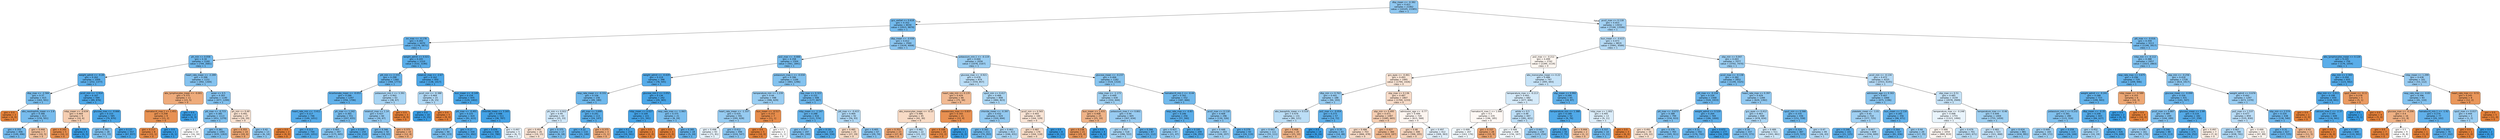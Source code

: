 digraph Tree {
node [shape=box, style="filled, rounded", color="black", fontname="helvetica"] ;
edge [fontname="helvetica"] ;
0 [label="dbp_mean <= -0.382\ngini = 0.421\nsamples = 21062\nvalue = [10105, 23385]\nclass = 1", fillcolor="#8fc7f0"] ;
1 [label="gcs_verbal <= 0.618\ngini = 0.352\nsamples = 8030\nvalue = [2915, 9879]\nclass = 1", fillcolor="#73baed"] ;
0 -> 1 [labeldistance=2.5, labelangle=45, headlabel="True"] ;
2 [label="inr_max <= -0.178\ngini = 0.293\nsamples = 4470\nvalue = [1276, 5871]\nclass = 1", fillcolor="#64b2eb"] ;
1 -> 2 ;
3 [label="ph_min <= 0.058\ngini = 0.34\nsamples = 2160\nvalue = [744, 2681]\nclass = 1", fillcolor="#70b8ec"] ;
2 -> 3 ;
4 [label="weight_admit <= -0.28\ngini = 0.262\nsamples = 1009\nvalue = [252, 1377]\nclass = 1", fillcolor="#5dafea"] ;
3 -> 4 ;
5 [label="dbp_max <= -2.584\ngini = 0.37\nsamples = 415\nvalue = [163, 501]\nclass = 1", fillcolor="#79bded"] ;
4 -> 5 ;
6 [label="gini = 0.0\nsamples = 2\nvalue = [4, 0]\nclass = 0", fillcolor="#e58139"] ;
5 -> 6 ;
7 [label="abs_neutrophils_mean <= 2.8\ngini = 0.366\nsamples = 413\nvalue = [159, 501]\nclass = 1", fillcolor="#78bced"] ;
5 -> 7 ;
8 [label="gini = 0.355\nsamples = 406\nvalue = [149, 496]\nclass = 1", fillcolor="#74baed"] ;
7 -> 8 ;
9 [label="gini = 0.444\nsamples = 7\nvalue = [10, 5]\nclass = 0", fillcolor="#f2c09c"] ;
7 -> 9 ;
10 [label="pco2_min <= -1.914\ngini = 0.167\nsamples = 594\nvalue = [89, 876]\nclass = 1", fillcolor="#4da7e8"] ;
4 -> 10 ;
11 [label="mbp_mean <= -0.634\ngini = 0.469\nsamples = 9\nvalue = [10, 6]\nclass = 0", fillcolor="#f5cdb0"] ;
10 -> 11 ;
12 [label="gini = 0.165\nsamples = 5\nvalue = [10, 1]\nclass = 0", fillcolor="#e88e4d"] ;
11 -> 12 ;
13 [label="gini = 0.0\nsamples = 4\nvalue = [0, 5]\nclass = 1", fillcolor="#399de5"] ;
11 -> 13 ;
14 [label="glucose_max <= -0.666\ngini = 0.153\nsamples = 585\nvalue = [79, 870]\nclass = 1", fillcolor="#4ba6e7"] ;
10 -> 14 ;
15 [label="gini = 0.391\nsamples = 28\nvalue = [12, 33]\nclass = 1", fillcolor="#81c1ee"] ;
14 -> 15 ;
16 [label="gini = 0.137\nsamples = 557\nvalue = [67, 837]\nclass = 1", fillcolor="#49a5e7"] ;
14 -> 16 ;
17 [label="heart_rate_mean <= -2.289\ngini = 0.398\nsamples = 1151\nvalue = [492, 1304]\nclass = 1", fillcolor="#84c2ef"] ;
3 -> 17 ;
18 [label="abs_lymphocytes_mean <= -0.001\ngini = 0.375\nsamples = 11\nvalue = [15, 5]\nclass = 0", fillcolor="#eeab7b"] ;
17 -> 18 ;
19 [label="hematocrit_max.1 <= 1.451\ngini = 0.208\nsamples = 9\nvalue = [15, 2]\nclass = 0", fillcolor="#e89253"] ;
18 -> 19 ;
20 [label="gini = 0.117\nsamples = 8\nvalue = [15, 1]\nclass = 0", fillcolor="#e78946"] ;
19 -> 20 ;
21 [label="gini = 0.0\nsamples = 1\nvalue = [0, 1]\nclass = 1", fillcolor="#399de5"] ;
19 -> 21 ;
22 [label="gini = 0.0\nsamples = 2\nvalue = [0, 3]\nclass = 1", fillcolor="#399de5"] ;
18 -> 22 ;
23 [label="asian <= 0.5\ngini = 0.393\nsamples = 1140\nvalue = [477, 1299]\nclass = 1", fillcolor="#82c1ef"] ;
17 -> 23 ;
24 [label="ptt_max <= -0.715\ngini = 0.385\nsamples = 1113\nvalue = [451, 1279]\nclass = 1", fillcolor="#7fc0ee"] ;
23 -> 24 ;
25 [label="gini = 0.5\nsamples = 22\nvalue = [16, 16]\nclass = 0", fillcolor="#ffffff"] ;
24 -> 25 ;
26 [label="gini = 0.381\nsamples = 1091\nvalue = [435, 1263]\nclass = 1", fillcolor="#7dbfee"] ;
24 -> 26 ;
27 [label="ph_min <= 0.49\ngini = 0.491\nsamples = 27\nvalue = [26, 20]\nclass = 0", fillcolor="#f9e2d1"] ;
23 -> 27 ;
28 [label="gini = 0.355\nsamples = 14\nvalue = [20, 6]\nclass = 0", fillcolor="#eda774"] ;
27 -> 28 ;
29 [label="gini = 0.42\nsamples = 13\nvalue = [6, 14]\nclass = 1", fillcolor="#8ec7f0"] ;
27 -> 29 ;
30 [label="weight_admit <= 0.021\ngini = 0.245\nsamples = 2310\nvalue = [532, 3190]\nclass = 1", fillcolor="#5aade9"] ;
2 -> 30 ;
31 [label="ptt_min <= 2.333\ngini = 0.298\nsamples = 1360\nvalue = [394, 1773]\nclass = 1", fillcolor="#65b3eb"] ;
30 -> 31 ;
32 [label="bicarbonate_mean <= -0.053\ngini = 0.286\nsamples = 1297\nvalue = [356, 1706]\nclass = 1", fillcolor="#62b1ea"] ;
31 -> 32 ;
33 [label="heart_rate_min <= -3.411\ngini = 0.217\nsamples = 746\nvalue = [149, 1051]\nclass = 1", fillcolor="#55abe9"] ;
32 -> 33 ;
34 [label="gini = 0.0\nsamples = 2\nvalue = [4, 0]\nclass = 0", fillcolor="#e58139"] ;
33 -> 34 ;
35 [label="gini = 0.213\nsamples = 744\nvalue = [145, 1051]\nclass = 1", fillcolor="#54abe9"] ;
33 -> 35 ;
36 [label="ph_max <= 1.242\ngini = 0.365\nsamples = 551\nvalue = [207, 655]\nclass = 1", fillcolor="#78bced"] ;
32 -> 36 ;
37 [label="gini = 0.405\nsamples = 397\nvalue = [175, 445]\nclass = 1", fillcolor="#87c4ef"] ;
36 -> 37 ;
38 [label="gini = 0.229\nsamples = 154\nvalue = [32, 210]\nclass = 1", fillcolor="#57ace9"] ;
36 -> 38 ;
39 [label="potassium_min.1 <= 3.391\ngini = 0.462\nsamples = 63\nvalue = [38, 67]\nclass = 1", fillcolor="#a9d5f4"] ;
31 -> 39 ;
40 [label="totalco2_max <= 1.14\ngini = 0.427\nsamples = 60\nvalue = [30, 67]\nclass = 1", fillcolor="#92c9f1"] ;
39 -> 40 ;
41 [label="gini = 0.346\nsamples = 50\nvalue = [18, 63]\nclass = 1", fillcolor="#72b9ec"] ;
40 -> 41 ;
42 [label="gini = 0.375\nsamples = 10\nvalue = [12, 4]\nclass = 0", fillcolor="#eeab7b"] ;
40 -> 42 ;
43 [label="gini = 0.0\nsamples = 3\nvalue = [8, 0]\nclass = 0", fillcolor="#e58139"] ;
39 -> 43 ;
44 [label="totalco2_max <= -2.67\ngini = 0.162\nsamples = 950\nvalue = [138, 1417]\nclass = 1", fillcolor="#4ca7e8"] ;
30 -> 44 ;
45 [label="pco2_min <= -0.388\ngini = 0.469\nsamples = 15\nvalue = [9, 15]\nclass = 1", fillcolor="#b0d8f5"] ;
44 -> 45 ;
46 [label="gini = 0.0\nsamples = 10\nvalue = [0, 15]\nclass = 1", fillcolor="#399de5"] ;
45 -> 46 ;
47 [label="gini = 0.0\nsamples = 5\nvalue = [9, 0]\nclass = 0", fillcolor="#e58139"] ;
45 -> 47 ;
48 [label="bun_mean <= -0.149\ngini = 0.154\nsamples = 935\nvalue = [129, 1402]\nclass = 1", fillcolor="#4ba6e7"] ;
44 -> 48 ;
49 [label="ptt_max <= -0.401\ngini = 0.225\nsamples = 424\nvalue = [91, 615]\nclass = 1", fillcolor="#56ace9"] ;
48 -> 49 ;
50 [label="gini = 0.37\nsamples = 90\nvalue = [40, 123]\nclass = 1", fillcolor="#79bded"] ;
49 -> 50 ;
51 [label="gini = 0.17\nsamples = 334\nvalue = [51, 492]\nclass = 1", fillcolor="#4ea7e8"] ;
49 -> 51 ;
52 [label="chloride_mean <= 3.165\ngini = 0.088\nsamples = 511\nvalue = [38, 787]\nclass = 1", fillcolor="#43a2e6"] ;
48 -> 52 ;
53 [label="gini = 0.076\nsamples = 506\nvalue = [32, 780]\nclass = 1", fillcolor="#41a1e6"] ;
52 -> 53 ;
54 [label="gini = 0.497\nsamples = 5\nvalue = [6, 7]\nclass = 1", fillcolor="#e3f1fb"] ;
52 -> 54 ;
55 [label="dbp_mean <= -0.936\ngini = 0.412\nsamples = 3560\nvalue = [1639, 4008]\nclass = 1", fillcolor="#8ac5f0"] ;
1 -> 55 ;
56 [label="po2_max <= -0.666\ngini = 0.358\nsamples = 1504\nvalue = [561, 1841]\nclass = 1", fillcolor="#75bbed"] ;
55 -> 56 ;
57 [label="weight_admit <= -0.429\ngini = 0.219\nsamples = 398\nvalue = [78, 545]\nclass = 1", fillcolor="#55abe9"] ;
56 -> 57 ;
58 [label="resp_rate_mean <= -0.331\ngini = 0.336\nsamples = 156\nvalue = [49, 180]\nclass = 1", fillcolor="#6fb8ec"] ;
57 -> 58 ;
59 [label="ph_min <= 0.922\ngini = 0.49\nsamples = 43\nvalue = [25, 33]\nclass = 1", fillcolor="#cfe7f9"] ;
58 -> 59 ;
60 [label="gini = 0.493\nsamples = 26\nvalue = [19, 15]\nclass = 0", fillcolor="#fae4d5"] ;
59 -> 60 ;
61 [label="gini = 0.375\nsamples = 17\nvalue = [6, 18]\nclass = 1", fillcolor="#7bbeee"] ;
59 -> 61 ;
62 [label="ptt_max <= 3.699\ngini = 0.241\nsamples = 113\nvalue = [24, 147]\nclass = 1", fillcolor="#59ade9"] ;
58 -> 62 ;
63 [label="gini = 0.22\nsamples = 110\nvalue = [21, 146]\nclass = 1", fillcolor="#55abe9"] ;
62 -> 63 ;
64 [label="gini = 0.375\nsamples = 3\nvalue = [3, 1]\nclass = 0", fillcolor="#eeab7b"] ;
62 -> 64 ;
65 [label="glucose_min.2 <= 2.052\ngini = 0.136\nsamples = 242\nvalue = [29, 365]\nclass = 1", fillcolor="#49a5e7"] ;
57 -> 65 ;
66 [label="mbp_mean <= 0.027\ngini = 0.109\nsamples = 221\nvalue = [21, 341]\nclass = 1", fillcolor="#45a3e7"] ;
65 -> 66 ;
67 [label="gini = 0.1\nsamples = 219\nvalue = [19, 341]\nclass = 1", fillcolor="#44a2e6"] ;
66 -> 67 ;
68 [label="gini = 0.0\nsamples = 2\nvalue = [2, 0]\nclass = 0", fillcolor="#e58139"] ;
66 -> 68 ;
69 [label="resp_rate_max <= -1.063\ngini = 0.375\nsamples = 21\nvalue = [8, 24]\nclass = 1", fillcolor="#7bbeee"] ;
65 -> 69 ;
70 [label="gini = 0.0\nsamples = 3\nvalue = [3, 0]\nclass = 0", fillcolor="#e58139"] ;
69 -> 70 ;
71 [label="gini = 0.285\nsamples = 18\nvalue = [5, 24]\nclass = 1", fillcolor="#62b1ea"] ;
69 -> 71 ;
72 [label="potassium_max.1 <= -0.034\ngini = 0.396\nsamples = 1106\nvalue = [483, 1296]\nclass = 1", fillcolor="#83c2ef"] ;
56 -> 72 ;
73 [label="temperature_min <= 1.239\ngini = 0.44\nsamples = 598\nvalue = [306, 629]\nclass = 1", fillcolor="#99cdf2"] ;
72 -> 73 ;
74 [label="heart_rate_mean <= -1.337\ngini = 0.435\nsamples = 591\nvalue = [295, 628]\nclass = 1", fillcolor="#96cbf1"] ;
73 -> 74 ;
75 [label="gini = 0.498\nsamples = 93\nvalue = [71, 81]\nclass = 1", fillcolor="#e7f3fc"] ;
74 -> 75 ;
76 [label="gini = 0.412\nsamples = 498\nvalue = [224, 547]\nclass = 1", fillcolor="#8ac5f0"] ;
74 -> 76 ;
77 [label="bun_mean <= -0.517\ngini = 0.153\nsamples = 7\nvalue = [11, 1]\nclass = 0", fillcolor="#e78c4b"] ;
73 -> 77 ;
78 [label="gini = 0.0\nsamples = 5\nvalue = [10, 0]\nclass = 0", fillcolor="#e58139"] ;
77 -> 78 ;
79 [label="gini = 0.5\nsamples = 2\nvalue = [1, 1]\nclass = 0", fillcolor="#ffffff"] ;
77 -> 79 ;
80 [label="sbp_max <= 0.323\ngini = 0.331\nsamples = 508\nvalue = [177, 667]\nclass = 1", fillcolor="#6eb7ec"] ;
72 -> 80 ;
81 [label="mbp_mean <= -1.147\ngini = 0.288\nsamples = 416\nvalue = [121, 574]\nclass = 1", fillcolor="#63b2ea"] ;
80 -> 81 ;
82 [label="gini = 0.377\nsamples = 197\nvalue = [81, 240]\nclass = 1", fillcolor="#7cbeee"] ;
81 -> 82 ;
83 [label="gini = 0.191\nsamples = 219\nvalue = [40, 334]\nclass = 1", fillcolor="#51a9e8"] ;
81 -> 83 ;
84 [label="ptt_max <= -0.415\ngini = 0.469\nsamples = 92\nvalue = [56, 93]\nclass = 1", fillcolor="#b0d8f5"] ;
80 -> 84 ;
85 [label="gini = 0.485\nsamples = 25\nvalue = [27, 19]\nclass = 0", fillcolor="#f7dac4"] ;
84 -> 85 ;
86 [label="gini = 0.405\nsamples = 67\nvalue = [29, 74]\nclass = 1", fillcolor="#87c3ef"] ;
84 -> 86 ;
87 [label="potassium_min.1 <= -0.119\ngini = 0.444\nsamples = 2056\nvalue = [1078, 2167]\nclass = 1", fillcolor="#9bcef2"] ;
55 -> 87 ;
88 [label="glucose_max <= -0.921\ngini = 0.478\nsamples = 874\nvalue = [559, 857]\nclass = 1", fillcolor="#baddf6"] ;
87 -> 88 ;
89 [label="heart_rate_min <= 0.135\ngini = 0.429\nsamples = 66\nvalue = [75, 34]\nclass = 0", fillcolor="#f1ba93"] ;
88 -> 89 ;
90 [label="abs_monocytes_mean <= -0.15\ngini = 0.486\nsamples = 45\nvalue = [42, 30]\nclass = 0", fillcolor="#f8dbc6"] ;
89 -> 90 ;
91 [label="gini = 0.353\nsamples = 23\nvalue = [27, 8]\nclass = 0", fillcolor="#eda674"] ;
90 -> 91 ;
92 [label="gini = 0.482\nsamples = 22\nvalue = [15, 22]\nclass = 1", fillcolor="#c0e0f7"] ;
90 -> 92 ;
93 [label="baseexcess_max <= 0.837\ngini = 0.193\nsamples = 21\nvalue = [33, 4]\nclass = 0", fillcolor="#e89051"] ;
89 -> 93 ;
94 [label="gini = 0.108\nsamples = 20\nvalue = [33, 2]\nclass = 0", fillcolor="#e78945"] ;
93 -> 94 ;
95 [label="gini = 0.0\nsamples = 1\nvalue = [0, 2]\nclass = 1", fillcolor="#399de5"] ;
93 -> 95 ;
96 [label="spo2_min <= 0.417\ngini = 0.466\nsamples = 808\nvalue = [484, 823]\nclass = 1", fillcolor="#add7f4"] ;
88 -> 96 ;
97 [label="chloride_mean <= -0.397\ngini = 0.432\nsamples = 624\nvalue = [320, 694]\nclass = 1", fillcolor="#94caf1"] ;
96 -> 97 ;
98 [label="gini = 0.343\nsamples = 211\nvalue = [74, 263]\nclass = 1", fillcolor="#71b9ec"] ;
97 -> 98 ;
99 [label="gini = 0.463\nsamples = 413\nvalue = [246, 431]\nclass = 1", fillcolor="#aad5f4"] ;
97 -> 99 ;
100 [label="pco2_min <= 0.565\ngini = 0.493\nsamples = 184\nvalue = [164, 129]\nclass = 0", fillcolor="#f9e4d5"] ;
96 -> 100 ;
101 [label="gini = 0.487\nsamples = 176\nvalue = [164, 118]\nclass = 0", fillcolor="#f8dcc7"] ;
100 -> 101 ;
102 [label="gini = 0.0\nsamples = 8\nvalue = [0, 11]\nclass = 1", fillcolor="#399de5"] ;
100 -> 102 ;
103 [label="glucose_mean <= -0.237\ngini = 0.406\nsamples = 1182\nvalue = [519, 1310]\nclass = 1", fillcolor="#87c4ef"] ;
87 -> 103 ;
104 [label="mbp_max <= -1.173\ngini = 0.449\nsamples = 630\nvalue = [332, 644]\nclass = 1", fillcolor="#9fd0f2"] ;
103 -> 104 ;
105 [label="bun_mean <= 1.431\ngini = 0.408\nsamples = 25\nvalue = [25, 10]\nclass = 0", fillcolor="#efb388"] ;
104 -> 105 ;
106 [label="gini = 0.238\nsamples = 21\nvalue = [25, 4]\nclass = 0", fillcolor="#e99559"] ;
105 -> 106 ;
107 [label="gini = 0.0\nsamples = 4\nvalue = [0, 6]\nclass = 1", fillcolor="#399de5"] ;
105 -> 107 ;
108 [label="potassium_max.1 <= 0.801\ngini = 0.44\nsamples = 605\nvalue = [307, 634]\nclass = 1", fillcolor="#99ccf2"] ;
104 -> 108 ;
109 [label="gini = 0.457\nsamples = 518\nvalue = [286, 522]\nclass = 1", fillcolor="#a5d3f3"] ;
108 -> 109 ;
110 [label="gini = 0.266\nsamples = 87\nvalue = [21, 112]\nclass = 1", fillcolor="#5eafea"] ;
108 -> 110 ;
111 [label="hematocrit_min.1 <= -0.44\ngini = 0.342\nsamples = 552\nvalue = [187, 666]\nclass = 1", fillcolor="#71b9ec"] ;
103 -> 111 ;
112 [label="resp_rate_max <= -0.83\ngini = 0.246\nsamples = 256\nvalue = [57, 340]\nclass = 1", fillcolor="#5aade9"] ;
111 -> 112 ;
113 [label="gini = 0.427\nsamples = 47\nvalue = [21, 47]\nclass = 1", fillcolor="#91c9f1"] ;
112 -> 113 ;
114 [label="gini = 0.195\nsamples = 209\nvalue = [36, 293]\nclass = 1", fillcolor="#51a9e8"] ;
112 -> 114 ;
115 [label="pco2_max <= 0.118\ngini = 0.408\nsamples = 296\nvalue = [130, 326]\nclass = 1", fillcolor="#88c4ef"] ;
111 -> 115 ;
116 [label="gini = 0.448\nsamples = 203\nvalue = [106, 207]\nclass = 1", fillcolor="#9ecff2"] ;
115 -> 116 ;
117 [label="gini = 0.279\nsamples = 93\nvalue = [24, 119]\nclass = 1", fillcolor="#61b1ea"] ;
115 -> 117 ;
118 [label="pco2_max <= 0.118\ngini = 0.453\nsamples = 13032\nvalue = [7190, 13506]\nclass = 1", fillcolor="#a2d1f3"] ;
0 -> 118 [labeldistance=2.5, labelangle=-45, headlabel="False"] ;
119 [label="bun_mean <= -0.615\ngini = 0.473\nsamples = 9819\nvalue = [5991, 9589]\nclass = 1", fillcolor="#b5daf5"] ;
118 -> 119 ;
120 [label="po2_max <= -0.212\ngini = 0.499\nsamples = 2742\nvalue = [2289, 2119]\nclass = 0", fillcolor="#fdf6f0"] ;
119 -> 120 ;
121 [label="gcs_eyes <= -0.461\ngini = 0.493\nsamples = 1995\nvalue = [1794, 1426]\nclass = 0", fillcolor="#fae5d6"] ;
120 -> 121 ;
122 [label="dbp_min <= 0.763\ngini = 0.441\nsamples = 188\nvalue = [94, 193]\nclass = 1", fillcolor="#99cdf2"] ;
121 -> 122 ;
123 [label="abs_basophils_mean <= 0.519\ngini = 0.479\nsamples = 131\nvalue = [80, 121]\nclass = 1", fillcolor="#bcdef6"] ;
122 -> 123 ;
124 [label="gini = 0.443\nsamples = 111\nvalue = [55, 111]\nclass = 1", fillcolor="#9bcef2"] ;
123 -> 124 ;
125 [label="gini = 0.408\nsamples = 20\nvalue = [25, 10]\nclass = 0", fillcolor="#efb388"] ;
123 -> 125 ;
126 [label="po2_max <= -0.954\ngini = 0.273\nsamples = 57\nvalue = [14, 72]\nclass = 1", fillcolor="#5fb0ea"] ;
122 -> 126 ;
127 [label="gini = 0.0\nsamples = 14\nvalue = [0, 24]\nclass = 1", fillcolor="#399de5"] ;
126 -> 127 ;
128 [label="gini = 0.35\nsamples = 43\nvalue = [14, 48]\nclass = 1", fillcolor="#73baed"] ;
126 -> 128 ;
129 [label="sbp_max <= 0.136\ngini = 0.487\nsamples = 1807\nvalue = [1700, 1233]\nclass = 0", fillcolor="#f8dcc9"] ;
121 -> 129 ;
130 [label="sbp_min <= 0.495\ngini = 0.471\nsamples = 1087\nvalue = [1085, 665]\nclass = 0", fillcolor="#f5ceb2"] ;
129 -> 130 ;
131 [label="gini = 0.486\nsamples = 703\nvalue = [666, 478]\nclass = 0", fillcolor="#f8dbc7"] ;
130 -> 131 ;
132 [label="gini = 0.427\nsamples = 384\nvalue = [419, 187]\nclass = 0", fillcolor="#f1b991"] ;
130 -> 132 ;
133 [label="admission_age <= -0.77\ngini = 0.499\nsamples = 720\nvalue = [615, 568]\nclass = 0", fillcolor="#fdf5f0"] ;
129 -> 133 ;
134 [label="gini = 0.48\nsamples = 308\nvalue = [306, 205]\nclass = 0", fillcolor="#f6d5be"] ;
133 -> 134 ;
135 [label="gini = 0.497\nsamples = 412\nvalue = [309, 363]\nclass = 1", fillcolor="#e2f0fb"] ;
133 -> 135 ;
136 [label="abs_monocytes_mean <= 0.22\ngini = 0.486\nsamples = 747\nvalue = [495, 693]\nclass = 1", fillcolor="#c6e3f8"] ;
120 -> 136 ;
137 [label="temperature_max <= -0.213\ngini = 0.493\nsamples = 682\nvalue = [477, 606]\nclass = 1", fillcolor="#d5eaf9"] ;
136 -> 137 ;
138 [label="hematocrit_max.1 <= 1.008\ngini = 0.5\nsamples = 235\nvalue = [196, 185]\nclass = 0", fillcolor="#fef8f4"] ;
137 -> 138 ;
139 [label="gini = 0.499\nsamples = 207\nvalue = [163, 176]\nclass = 1", fillcolor="#f0f8fd"] ;
138 -> 139 ;
140 [label="gini = 0.337\nsamples = 28\nvalue = [33, 9]\nclass = 0", fillcolor="#eca36f"] ;
138 -> 140 ;
141 [label="white <= 0.5\ngini = 0.48\nsamples = 447\nvalue = [281, 421]\nclass = 1", fillcolor="#bddef6"] ;
137 -> 141 ;
142 [label="gini = 0.499\nsamples = 208\nvalue = [156, 167]\nclass = 1", fillcolor="#f2f9fd"] ;
141 -> 142 ;
143 [label="gini = 0.442\nsamples = 239\nvalue = [125, 254]\nclass = 1", fillcolor="#9acdf2"] ;
141 -> 143 ;
144 [label="sbp_mean <= 0.992\ngini = 0.284\nsamples = 65\nvalue = [18, 87]\nclass = 1", fillcolor="#62b1ea"] ;
136 -> 144 ;
145 [label="temperature_min <= 1.388\ngini = 0.189\nsamples = 52\nvalue = [9, 76]\nclass = 1", fillcolor="#50a9e8"] ;
144 -> 145 ;
146 [label="gini = 0.156\nsamples = 50\nvalue = [7, 75]\nclass = 1", fillcolor="#4ba6e7"] ;
145 -> 146 ;
147 [label="gini = 0.444\nsamples = 2\nvalue = [2, 1]\nclass = 0", fillcolor="#f2c09c"] ;
145 -> 147 ;
148 [label="mbp_max <= 1.002\ngini = 0.495\nsamples = 13\nvalue = [9, 11]\nclass = 1", fillcolor="#dbedfa"] ;
144 -> 148 ;
149 [label="gini = 0.337\nsamples = 10\nvalue = [3, 11]\nclass = 1", fillcolor="#6fb8ec"] ;
148 -> 149 ;
150 [label="gini = 0.0\nsamples = 3\nvalue = [6, 0]\nclass = 0", fillcolor="#e58139"] ;
148 -> 150 ;
151 [label="sbp_min <= 0.047\ngini = 0.443\nsamples = 7077\nvalue = [3702, 7470]\nclass = 1", fillcolor="#9bcef2"] ;
119 -> 151 ;
152 [label="pco2_max <= -0.138\ngini = 0.382\nsamples = 2852\nvalue = [1149, 3325]\nclass = 1", fillcolor="#7dbfee"] ;
151 -> 152 ;
153 [label="ptt_max <= -0.334\ngini = 0.334\nsamples = 1568\nvalue = [520, 1933]\nclass = 1", fillcolor="#6eb7ec"] ;
152 -> 153 ;
154 [label="ptt_max <= -0.673\ngini = 0.388\nsamples = 799\nvalue = [334, 933]\nclass = 1", fillcolor="#80c0ee"] ;
153 -> 154 ;
155 [label="gini = 0.491\nsamples = 34\nvalue = [29, 22]\nclass = 0", fillcolor="#f9e1cf"] ;
154 -> 155 ;
156 [label="gini = 0.376\nsamples = 765\nvalue = [305, 911]\nclass = 1", fillcolor="#7bbeee"] ;
154 -> 156 ;
157 [label="weight_admit <= 0.529\ngini = 0.264\nsamples = 769\nvalue = [186, 1000]\nclass = 1", fillcolor="#5eafea"] ;
153 -> 157 ;
158 [label="gini = 0.31\nsamples = 592\nvalue = [176, 742]\nclass = 1", fillcolor="#68b4eb"] ;
157 -> 158 ;
159 [label="gini = 0.072\nsamples = 177\nvalue = [10, 258]\nclass = 1", fillcolor="#41a1e6"] ;
157 -> 159 ;
160 [label="heart_rate_max <= 0.397\ngini = 0.429\nsamples = 1284\nvalue = [629, 1392]\nclass = 1", fillcolor="#92c9f1"] ;
152 -> 160 ;
161 [label="gcs_eyes <= 0.412\ngini = 0.463\nsamples = 848\nvalue = [478, 834]\nclass = 1", fillcolor="#aad5f4"] ;
160 -> 161 ;
162 [label="gini = 0.39\nsamples = 337\nvalue = [135, 373]\nclass = 1", fillcolor="#81c0ee"] ;
161 -> 162 ;
163 [label="gini = 0.489\nsamples = 511\nvalue = [343, 461]\nclass = 1", fillcolor="#cce6f8"] ;
161 -> 163 ;
164 [label="spo2_min <= 0.566\ngini = 0.335\nsamples = 436\nvalue = [151, 558]\nclass = 1", fillcolor="#6fb8ec"] ;
160 -> 164 ;
165 [label="gini = 0.314\nsamples = 387\nvalue = [125, 515]\nclass = 1", fillcolor="#69b5eb"] ;
164 -> 165 ;
166 [label="gini = 0.47\nsamples = 49\nvalue = [26, 43]\nclass = 1", fillcolor="#b1d8f5"] ;
164 -> 166 ;
167 [label="pco2_min <= -0.134\ngini = 0.472\nsamples = 4225\nvalue = [2553, 4145]\nclass = 1", fillcolor="#b3d9f5"] ;
151 -> 167 ;
168 [label="admission_age <= 0.302\ngini = 0.407\nsamples = 1066\nvalue = [475, 1196]\nclass = 1", fillcolor="#88c4ef"] ;
167 -> 168 ;
169 [label="platelets_mean <= -1.01\ngini = 0.45\nsamples = 710\nvalue = [377, 725]\nclass = 1", fillcolor="#a0d0f3"] ;
168 -> 169 ;
170 [label="gini = 0.246\nsamples = 101\nvalue = [21, 125]\nclass = 1", fillcolor="#5aade9"] ;
169 -> 170 ;
171 [label="gini = 0.467\nsamples = 609\nvalue = [356, 600]\nclass = 1", fillcolor="#aed7f4"] ;
169 -> 171 ;
172 [label="bun_mean <= 2.116\ngini = 0.285\nsamples = 356\nvalue = [98, 471]\nclass = 1", fillcolor="#62b1ea"] ;
168 -> 172 ;
173 [label="gini = 0.264\nsamples = 327\nvalue = [81, 436]\nclass = 1", fillcolor="#5eafea"] ;
172 -> 173 ;
174 [label="gini = 0.44\nsamples = 29\nvalue = [17, 35]\nclass = 1", fillcolor="#99cdf2"] ;
172 -> 174 ;
175 [label="sbp_max <= 0.51\ngini = 0.485\nsamples = 3159\nvalue = [2078, 2949]\nclass = 1", fillcolor="#c5e2f7"] ;
167 -> 175 ;
176 [label="temperature_max <= -0.248\ngini = 0.498\nsamples = 1755\nvalue = [1323, 1490]\nclass = 1", fillcolor="#e9f4fc"] ;
175 -> 176 ;
177 [label="gini = 0.499\nsamples = 1054\nvalue = [880, 819]\nclass = 0", fillcolor="#fdf6f1"] ;
176 -> 177 ;
178 [label="gini = 0.479\nsamples = 701\nvalue = [443, 671]\nclass = 1", fillcolor="#bcdef6"] ;
176 -> 178 ;
179 [label="temperature_max <= -0.46\ngini = 0.449\nsamples = 1404\nvalue = [755, 1459]\nclass = 1", fillcolor="#9fd0f2"] ;
175 -> 179 ;
180 [label="gini = 0.483\nsamples = 523\nvalue = [321, 468]\nclass = 1", fillcolor="#c1e0f7"] ;
179 -> 180 ;
181 [label="gini = 0.424\nsamples = 881\nvalue = [434, 991]\nclass = 1", fillcolor="#90c8f0"] ;
179 -> 181 ;
182 [label="ptt_max <= -0.016\ngini = 0.359\nsamples = 3213\nvalue = [1199, 3917]\nclass = 1", fillcolor="#76bbed"] ;
118 -> 182 ;
183 [label="mbp_min <= -0.112\ngini = 0.388\nsamples = 2457\nvalue = [1023, 2863]\nclass = 1", fillcolor="#80c0ee"] ;
182 -> 183 ;
184 [label="resp_rate_max <= 3.675\ngini = 0.296\nsamples = 729\nvalue = [209, 946]\nclass = 1", fillcolor="#65b3eb"] ;
183 -> 184 ;
185 [label="weight_admit <= -0.241\ngini = 0.288\nsamples = 723\nvalue = [199, 943]\nclass = 1", fillcolor="#63b2ea"] ;
184 -> 185 ;
186 [label="potassium_min.1 <= 0.232\ngini = 0.391\nsamples = 280\nvalue = [115, 316]\nclass = 1", fillcolor="#81c1ee"] ;
185 -> 186 ;
187 [label="gini = 0.449\nsamples = 165\nvalue = [89, 172]\nclass = 1", fillcolor="#9fd0f2"] ;
186 -> 187 ;
188 [label="gini = 0.259\nsamples = 115\nvalue = [26, 144]\nclass = 1", fillcolor="#5dafea"] ;
186 -> 188 ;
189 [label="dbp_mean <= -0.35\ngini = 0.208\nsamples = 443\nvalue = [84, 627]\nclass = 1", fillcolor="#54aae8"] ;
185 -> 189 ;
190 [label="gini = 0.452\nsamples = 17\nvalue = [10, 19]\nclass = 1", fillcolor="#a1d1f3"] ;
189 -> 190 ;
191 [label="gini = 0.193\nsamples = 426\nvalue = [74, 608]\nclass = 1", fillcolor="#51a9e8"] ;
189 -> 191 ;
192 [label="mbp_mean <= -0.589\ngini = 0.355\nsamples = 6\nvalue = [10, 3]\nclass = 0", fillcolor="#eda774"] ;
184 -> 192 ;
193 [label="gini = 0.0\nsamples = 2\nvalue = [0, 3]\nclass = 1", fillcolor="#399de5"] ;
192 -> 193 ;
194 [label="gini = 0.0\nsamples = 4\nvalue = [10, 0]\nclass = 0", fillcolor="#e58139"] ;
192 -> 194 ;
195 [label="sbp_min <= -0.256\ngini = 0.418\nsamples = 1728\nvalue = [814, 1917]\nclass = 1", fillcolor="#8dc7f0"] ;
183 -> 195 ;
196 [label="glucose_mean <= -0.099\ngini = 0.326\nsamples = 431\nvalue = [141, 547]\nclass = 1", fillcolor="#6cb6ec"] ;
195 -> 196 ;
197 [label="pco2_max <= 0.887\ngini = 0.389\nsamples = 249\nvalue = [104, 289]\nclass = 1", fillcolor="#80c0ee"] ;
196 -> 197 ;
198 [label="gini = 0.439\nsamples = 161\nvalue = [85, 176]\nclass = 1", fillcolor="#99ccf2"] ;
197 -> 198 ;
199 [label="gini = 0.246\nsamples = 88\nvalue = [19, 113]\nclass = 1", fillcolor="#5aade9"] ;
197 -> 199 ;
200 [label="glucose_mean <= 2.99\ngini = 0.219\nsamples = 182\nvalue = [37, 258]\nclass = 1", fillcolor="#55abe9"] ;
196 -> 200 ;
201 [label="gini = 0.19\nsamples = 175\nvalue = [30, 252]\nclass = 1", fillcolor="#51a9e8"] ;
200 -> 201 ;
202 [label="gini = 0.497\nsamples = 7\nvalue = [7, 6]\nclass = 0", fillcolor="#fbede3"] ;
200 -> 202 ;
203 [label="weight_admit <= 0.676\ngini = 0.442\nsamples = 1297\nvalue = [673, 1370]\nclass = 1", fillcolor="#9acdf2"] ;
195 -> 203 ;
204 [label="po2_max <= 1.537\ngini = 0.477\nsamples = 859\nvalue = [535, 830]\nclass = 1", fillcolor="#b9dcf6"] ;
203 -> 204 ;
205 [label="gini = 0.467\nsamples = 748\nvalue = [438, 741]\nclass = 1", fillcolor="#aed7f4"] ;
204 -> 205 ;
206 [label="gini = 0.499\nsamples = 111\nvalue = [97, 89]\nclass = 0", fillcolor="#fdf5ef"] ;
204 -> 206 ;
207 [label="sbp_min <= 2.574\ngini = 0.324\nsamples = 438\nvalue = [138, 540]\nclass = 1", fillcolor="#6cb6ec"] ;
203 -> 207 ;
208 [label="gini = 0.31\nsamples = 427\nvalue = [127, 535]\nclass = 1", fillcolor="#68b4eb"] ;
207 -> 208 ;
209 [label="gini = 0.43\nsamples = 11\nvalue = [11, 5]\nclass = 0", fillcolor="#f1ba93"] ;
207 -> 209 ;
210 [label="abs_lymphocytes_mean <= 0.126\ngini = 0.245\nsamples = 756\nvalue = [176, 1054]\nclass = 1", fillcolor="#5aade9"] ;
182 -> 210 ;
211 [label="sbp_min <= 2.343\ngini = 0.204\nsamples = 655\nvalue = [123, 942]\nclass = 1", fillcolor="#53aae8"] ;
210 -> 211 ;
212 [label="dbp_min <= -3.011\ngini = 0.198\nsamples = 650\nvalue = [118, 941]\nclass = 1", fillcolor="#52a9e8"] ;
211 -> 212 ;
213 [label="gini = 0.0\nsamples = 1\nvalue = [2, 0]\nclass = 0", fillcolor="#e58139"] ;
212 -> 213 ;
214 [label="calcium_max.1 <= -2.37\ngini = 0.195\nsamples = 649\nvalue = [116, 941]\nclass = 1", fillcolor="#51a9e8"] ;
212 -> 214 ;
215 [label="gini = 0.0\nsamples = 3\nvalue = [6, 0]\nclass = 0", fillcolor="#e58139"] ;
214 -> 215 ;
216 [label="gini = 0.187\nsamples = 646\nvalue = [110, 941]\nclass = 1", fillcolor="#50a8e8"] ;
214 -> 216 ;
217 [label="spo2_mean <= -0.11\ngini = 0.278\nsamples = 5\nvalue = [5, 1]\nclass = 0", fillcolor="#ea9a61"] ;
211 -> 217 ;
218 [label="gini = 0.0\nsamples = 1\nvalue = [0, 1]\nclass = 1", fillcolor="#399de5"] ;
217 -> 218 ;
219 [label="gini = 0.0\nsamples = 4\nvalue = [5, 0]\nclass = 0", fillcolor="#e58139"] ;
217 -> 219 ;
220 [label="mbp_mean <= 1.299\ngini = 0.436\nsamples = 101\nvalue = [53, 112]\nclass = 1", fillcolor="#97cbf1"] ;
210 -> 220 ;
221 [label="resp_rate_max <= -0.83\ngini = 0.396\nsamples = 93\nvalue = [41, 110]\nclass = 1", fillcolor="#83c2ef"] ;
220 -> 221 ;
222 [label="glucose_max <= -0.206\ngini = 0.4\nsamples = 16\nvalue = [21, 8]\nclass = 0", fillcolor="#efb184"] ;
221 -> 222 ;
223 [label="gini = 0.0\nsamples = 7\nvalue = [13, 0]\nclass = 0", fillcolor="#e58139"] ;
222 -> 223 ;
224 [label="gini = 0.5\nsamples = 9\nvalue = [8, 8]\nclass = 0", fillcolor="#ffffff"] ;
222 -> 224 ;
225 [label="hematocrit_min.1 <= -1.92\ngini = 0.274\nsamples = 77\nvalue = [20, 102]\nclass = 1", fillcolor="#60b0ea"] ;
221 -> 225 ;
226 [label="gini = 0.0\nsamples = 1\nvalue = [3, 0]\nclass = 0", fillcolor="#e58139"] ;
225 -> 226 ;
227 [label="gini = 0.245\nsamples = 76\nvalue = [17, 102]\nclass = 1", fillcolor="#5aade9"] ;
225 -> 227 ;
228 [label="heart_rate_max <= -0.51\ngini = 0.245\nsamples = 8\nvalue = [12, 2]\nclass = 0", fillcolor="#e9965a"] ;
220 -> 228 ;
229 [label="spo2_max <= 0.017\ngini = 0.444\nsamples = 3\nvalue = [1, 2]\nclass = 1", fillcolor="#9ccef2"] ;
228 -> 229 ;
230 [label="gini = 0.0\nsamples = 1\nvalue = [1, 0]\nclass = 0", fillcolor="#e58139"] ;
229 -> 230 ;
231 [label="gini = 0.0\nsamples = 2\nvalue = [0, 2]\nclass = 1", fillcolor="#399de5"] ;
229 -> 231 ;
232 [label="gini = 0.0\nsamples = 5\nvalue = [11, 0]\nclass = 0", fillcolor="#e58139"] ;
228 -> 232 ;
}